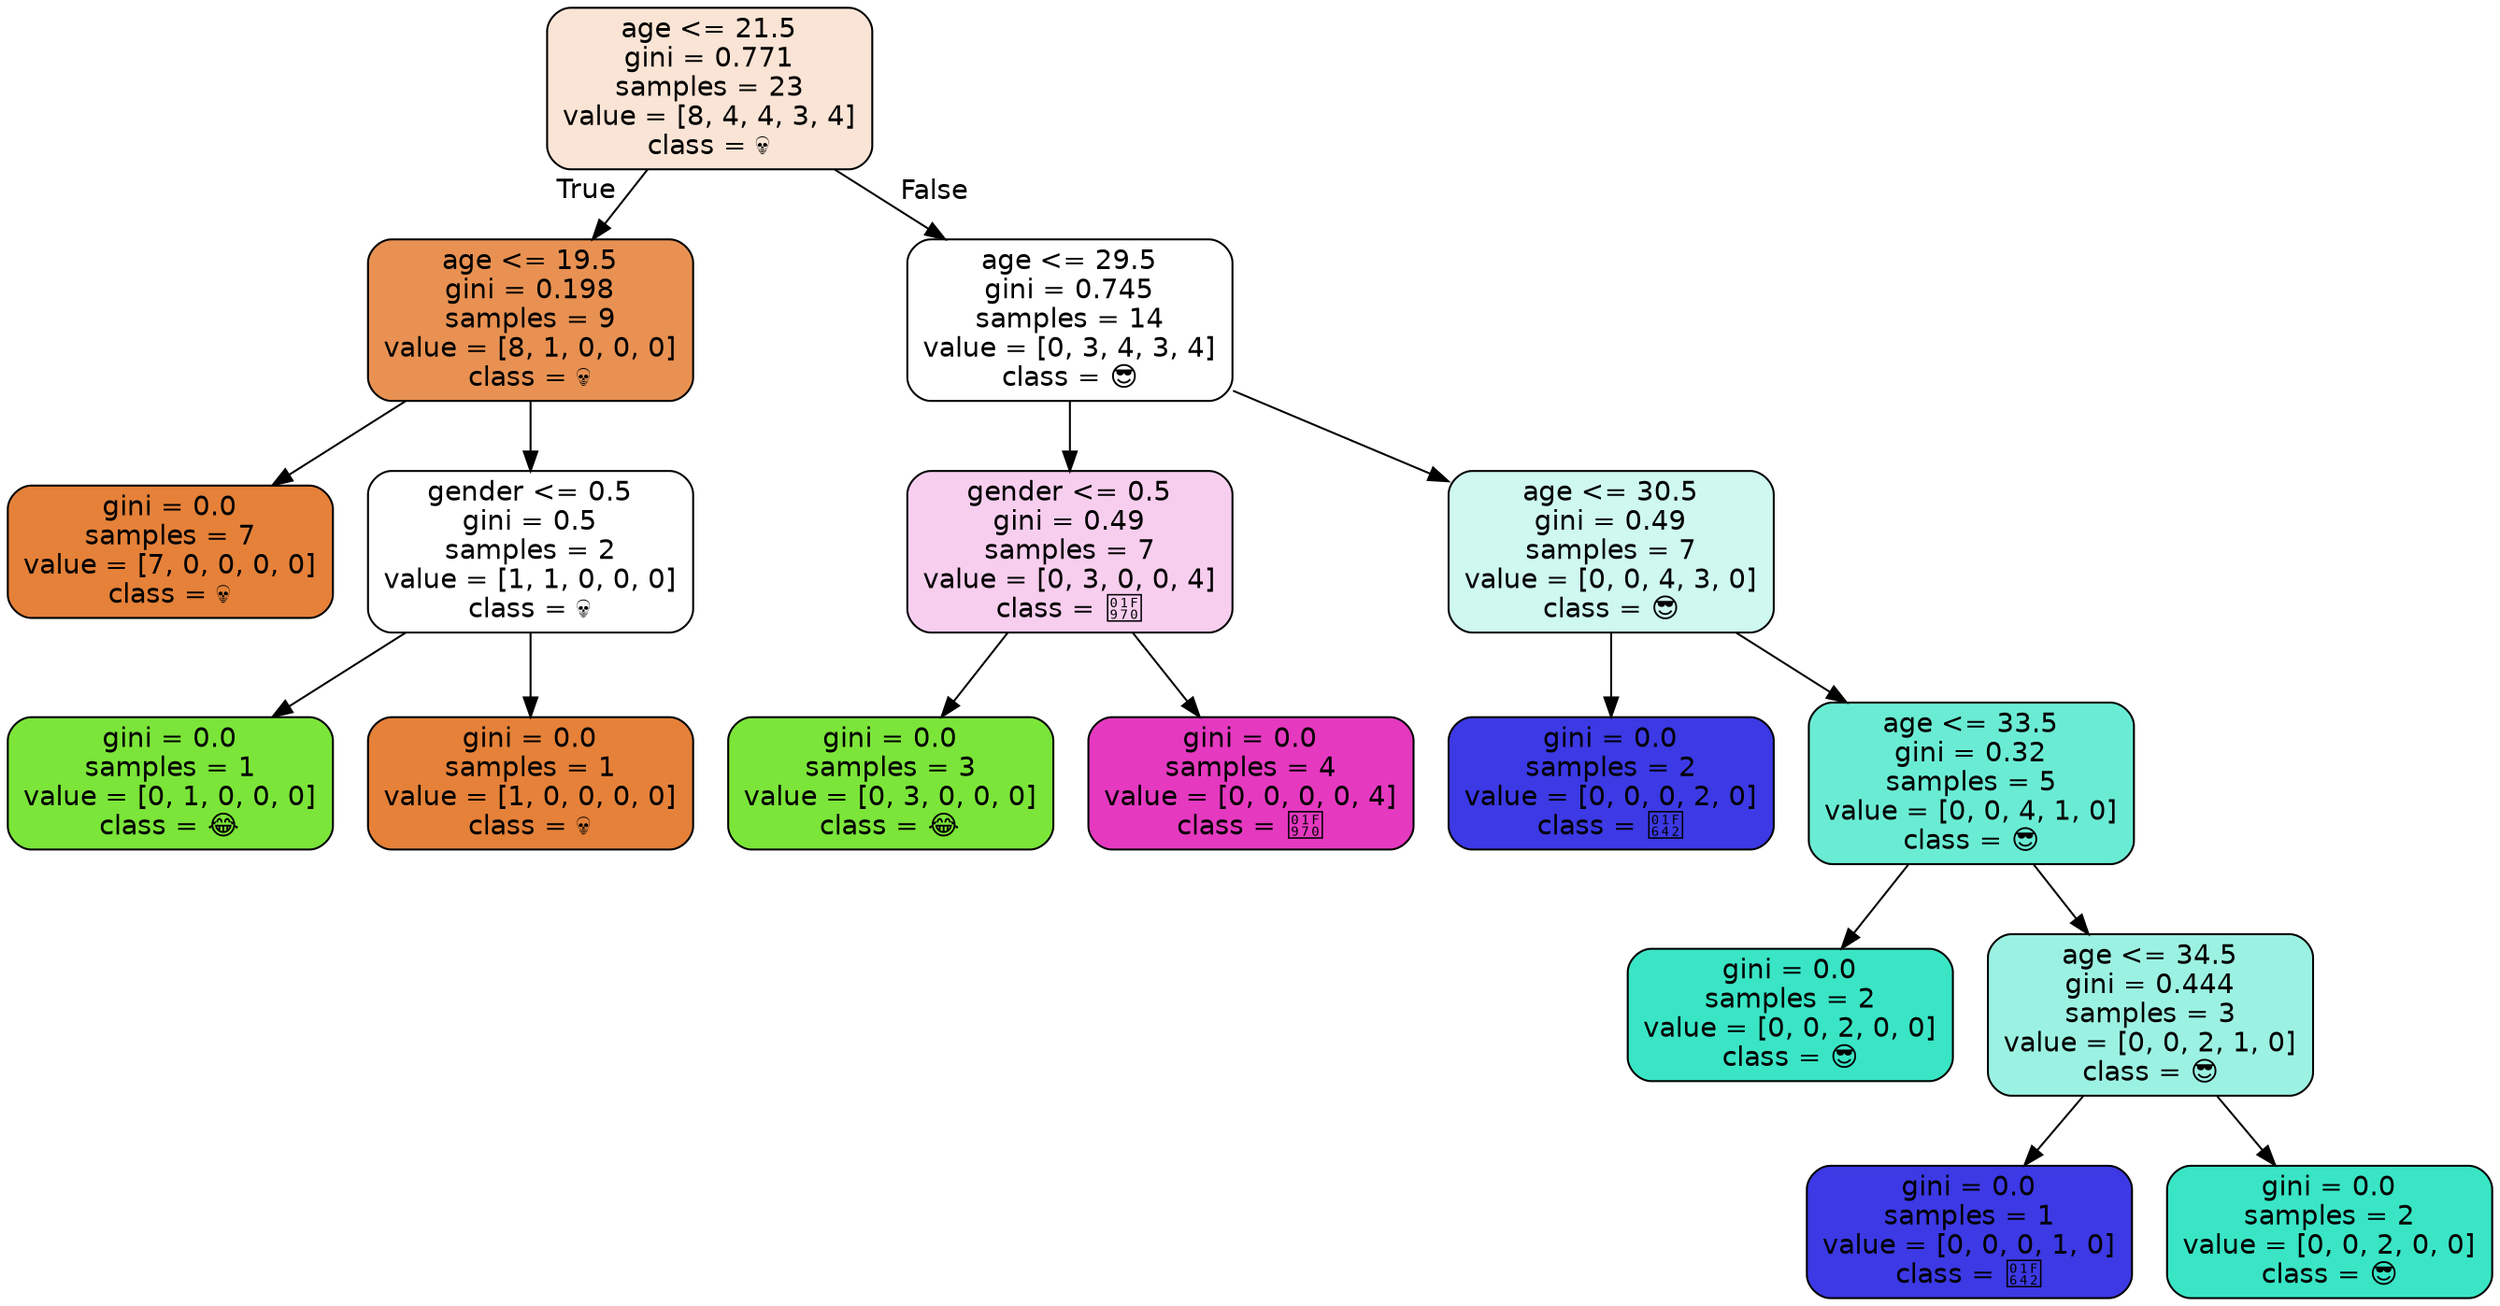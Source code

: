 digraph Tree {
node [shape=box, style="filled, rounded", color="black", fontname="helvetica"] ;
edge [fontname="helvetica"] ;
0 [label="age <= 21.5\ngini = 0.771\nsamples = 23\nvalue = [8, 4, 4, 3, 4]\nclass = 💀", fillcolor="#fae4d5"] ;
1 [label="age <= 19.5\ngini = 0.198\nsamples = 9\nvalue = [8, 1, 0, 0, 0]\nclass = 💀", fillcolor="#e89152"] ;
0 -> 1 [labeldistance=2.5, labelangle=45, headlabel="True"] ;
2 [label="gini = 0.0\nsamples = 7\nvalue = [7, 0, 0, 0, 0]\nclass = 💀", fillcolor="#e58139"] ;
1 -> 2 ;
3 [label="gender <= 0.5\ngini = 0.5\nsamples = 2\nvalue = [1, 1, 0, 0, 0]\nclass = 💀", fillcolor="#ffffff"] ;
1 -> 3 ;
4 [label="gini = 0.0\nsamples = 1\nvalue = [0, 1, 0, 0, 0]\nclass = 😂", fillcolor="#7be539"] ;
3 -> 4 ;
5 [label="gini = 0.0\nsamples = 1\nvalue = [1, 0, 0, 0, 0]\nclass = 💀", fillcolor="#e58139"] ;
3 -> 5 ;
6 [label="age <= 29.5\ngini = 0.745\nsamples = 14\nvalue = [0, 3, 4, 3, 4]\nclass = 😎", fillcolor="#ffffff"] ;
0 -> 6 [labeldistance=2.5, labelangle=-45, headlabel="False"] ;
7 [label="gender <= 0.5\ngini = 0.49\nsamples = 7\nvalue = [0, 3, 0, 0, 4]\nclass = 🥰", fillcolor="#f8ceef"] ;
6 -> 7 ;
8 [label="gini = 0.0\nsamples = 3\nvalue = [0, 3, 0, 0, 0]\nclass = 😂", fillcolor="#7be539"] ;
7 -> 8 ;
9 [label="gini = 0.0\nsamples = 4\nvalue = [0, 0, 0, 0, 4]\nclass = 🥰", fillcolor="#e539c0"] ;
7 -> 9 ;
10 [label="age <= 30.5\ngini = 0.49\nsamples = 7\nvalue = [0, 0, 4, 3, 0]\nclass = 😎", fillcolor="#cef8f0"] ;
6 -> 10 ;
11 [label="gini = 0.0\nsamples = 2\nvalue = [0, 0, 0, 2, 0]\nclass = 🙂", fillcolor="#3c39e5"] ;
10 -> 11 ;
12 [label="age <= 33.5\ngini = 0.32\nsamples = 5\nvalue = [0, 0, 4, 1, 0]\nclass = 😎", fillcolor="#6aecd4"] ;
10 -> 12 ;
13 [label="gini = 0.0\nsamples = 2\nvalue = [0, 0, 2, 0, 0]\nclass = 😎", fillcolor="#39e5c5"] ;
12 -> 13 ;
14 [label="age <= 34.5\ngini = 0.444\nsamples = 3\nvalue = [0, 0, 2, 1, 0]\nclass = 😎", fillcolor="#9cf2e2"] ;
12 -> 14 ;
15 [label="gini = 0.0\nsamples = 1\nvalue = [0, 0, 0, 1, 0]\nclass = 🙂", fillcolor="#3c39e5"] ;
14 -> 15 ;
16 [label="gini = 0.0\nsamples = 2\nvalue = [0, 0, 2, 0, 0]\nclass = 😎", fillcolor="#39e5c5"] ;
14 -> 16 ;
}